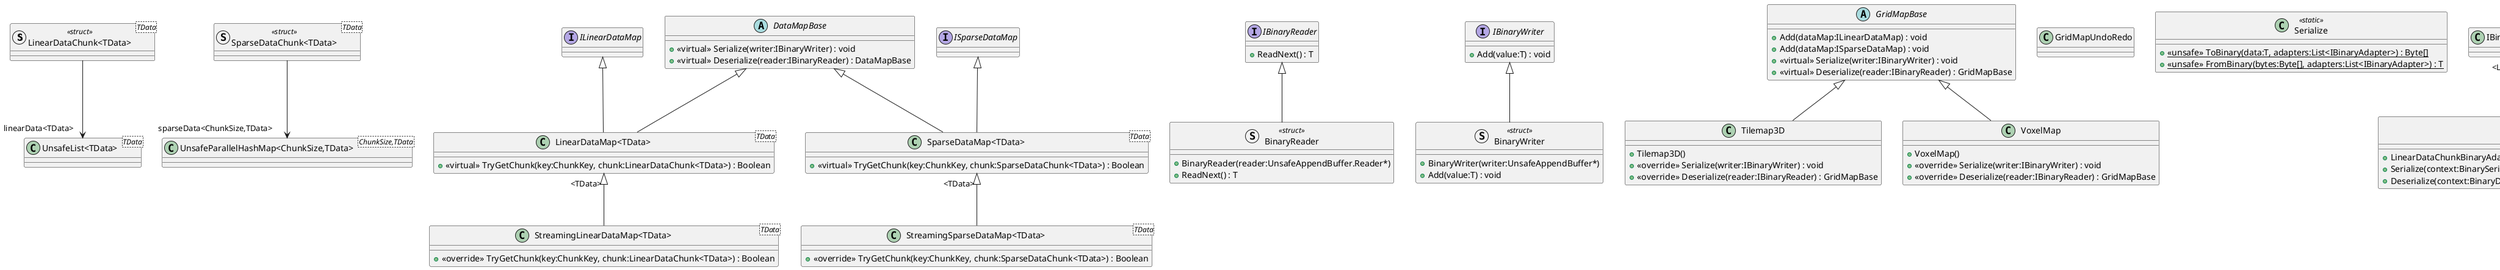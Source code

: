 @startuml
struct "LinearDataChunk<TData>"<TData> <<struct>> {
}
struct "SparseDataChunk<TData>"<TData> <<struct>> {
}
interface ILinearDataMap {
}
interface ISparseDataMap {
}
abstract class DataMapBase {
    + <<virtual>> Serialize(writer:IBinaryWriter) : void
    + <<virtual>> Deserialize(reader:IBinaryReader) : DataMapBase
}
class "LinearDataMap<TData>"<TData> {
    + <<virtual>> TryGetChunk(key:ChunkKey, chunk:LinearDataChunk<TData>) : Boolean
}
class "SparseDataMap<TData>"<TData> {
    + <<virtual>> TryGetChunk(key:ChunkKey, chunk:SparseDataChunk<TData>) : Boolean
}
class "StreamingLinearDataMap<TData>"<TData> {
    + <<override>> TryGetChunk(key:ChunkKey, chunk:LinearDataChunk<TData>) : Boolean
}
class "StreamingSparseDataMap<TData>"<TData> {
    + <<override>> TryGetChunk(key:ChunkKey, chunk:SparseDataChunk<TData>) : Boolean
}
interface IBinaryReader {
    + ReadNext() : T
}
interface IBinaryWriter {
    + Add(value:T) : void
}
abstract class GridMapBase {
    + Add(dataMap:ILinearDataMap) : void
    + Add(dataMap:ISparseDataMap) : void
    + <<virtual>> Serialize(writer:IBinaryWriter) : void
    + <<virtual>> Deserialize(reader:IBinaryReader) : GridMapBase
}
class GridMapUndoRedo {
}
struct BinaryReader <<struct>> {
    + BinaryReader(reader:UnsafeAppendBuffer.Reader*)
    + ReadNext() : T
}
struct BinaryWriter <<struct>> {
    + BinaryWriter(writer:UnsafeAppendBuffer*)
    + Add(value:T) : void
}
class Serialize <<static>> {
    + {static} <<unsafe>> ToBinary(data:T, adapters:List<IBinaryAdapter>) : Byte[]
    + {static} <<unsafe>> FromBinary(bytes:Byte[], adapters:List<IBinaryAdapter>) : T
}
abstract class VersionedBinaryAdapter {
    + VersionedBinaryAdapter(version:Byte)
}
class "LinearDataChunkBinaryAdapter<TData>"<TData> <<sealed>> {
    + LinearDataChunkBinaryAdapter(version:Byte)
    + Serialize(context:BinarySerializationContext<LinearDataChunk<TData>>, value:LinearDataChunk<TData>) : void
    + Deserialize(context:BinaryDeserializationContext<LinearDataChunk<TData>>) : LinearDataChunk<TData>
}
class "SparseDataChunkBinaryAdapter<TData>"<TData> <<sealed>> {
    + SparseDataChunkBinaryAdapter(version:Byte)
    + Serialize(context:BinarySerializationContext<SparseDataChunk<TData>>, value:SparseDataChunk<TData>) : void
    + Deserialize(context:BinaryDeserializationContext<SparseDataChunk<TData>>) : SparseDataChunk<TData>
}
class "DataMapBinaryAdapter<TDataMap>"<TDataMap> <<sealed>> {
    + DataMapBinaryAdapter(version:Byte)
    + <<unsafe>> Serialize(context:BinarySerializationContext<TDataMap>, value:TDataMap) : void
    + <<unsafe>> Deserialize(context:BinaryDeserializationContext<TDataMap>) : TDataMap
}
class "GridMapBaseBinaryAdapter<TGridMap>"<TGridMap> <<sealed>> {
    + GridMapBaseBinaryAdapter(version:Byte)
    + <<unsafe>> Serialize(context:BinarySerializationContext<TGridMap>, value:TGridMap) : void
    + <<unsafe>> Deserialize(context:BinaryDeserializationContext<TGridMap>) : TGridMap
}
struct MyLinearTileData <<struct>> {
}
struct MyNavSparseTileData <<struct>> {
}
struct MyVisSparseTileData <<struct>> {
}
class Tilemap3D {
    + Tilemap3D()
    + <<override>> Serialize(writer:IBinaryWriter) : void
    + <<override>> Deserialize(reader:IBinaryReader) : GridMapBase
}
struct MyLinearVoxelData <<struct>> {
}
struct MySparseVoxelData <<struct>> {
}
class VoxelMap {
    + VoxelMap()
    + <<override>> Serialize(writer:IBinaryWriter) : void
    + <<override>> Deserialize(reader:IBinaryReader) : GridMapBase
}
class "SaveLoadExample<TGridMap,TLinearData,TSparseData>"<TGridMap,TLinearData,TSparseData> <<sealed>> {
    + SerializeGridMap(map:GridMapBase) : Byte[]
    + DeserializeGridMap(bytes:Byte[]) : GridMapBase
}
class "UnsafeList<TData>"<TData> {
}
class "UnsafeParallelHashMap<ChunkSize,TData>"<ChunkSize,TData> {
}
class "IBinaryAdapter<LinearDataChunk<TData>>"<LinearDataChunk<TData>> {
}
class "IBinaryAdapter<SparseDataChunk<TData>>"<SparseDataChunk<TData>> {
}
class "IBinaryAdapter<TDataMap>"<TDataMap> {
}
class "IBinaryAdapter<TGridMap>"<TGridMap> {
}
class "List<IBinaryAdapter>"<IBinaryAdapter> {
}
"LinearDataChunk<TData>" --> "linearData<TData>" "UnsafeList<TData>"
"SparseDataChunk<TData>" --> "sparseData<ChunkSize,TData>" "UnsafeParallelHashMap<ChunkSize,TData>"
DataMapBase <|-- "LinearDataMap<TData>"
ILinearDataMap <|-- "LinearDataMap<TData>"
DataMapBase <|-- "SparseDataMap<TData>"
ISparseDataMap <|-- "SparseDataMap<TData>"
"LinearDataMap<TData>" "<TData>" <|-- "StreamingLinearDataMap<TData>"
"SparseDataMap<TData>" "<TData>" <|-- "StreamingSparseDataMap<TData>"
IBinaryReader <|-- BinaryReader
IBinaryWriter <|-- BinaryWriter
VersionedBinaryAdapter <|-- "LinearDataChunkBinaryAdapter<TData>"
"IBinaryAdapter<LinearDataChunk<TData>>" "<LinearDataChunk<TData>>" <|-- "LinearDataChunkBinaryAdapter<TData>"
VersionedBinaryAdapter <|-- "SparseDataChunkBinaryAdapter<TData>"
"IBinaryAdapter<SparseDataChunk<TData>>" "<SparseDataChunk<TData>>" <|-- "SparseDataChunkBinaryAdapter<TData>"
VersionedBinaryAdapter <|-- "DataMapBinaryAdapter<TDataMap>"
"IBinaryAdapter<TDataMap>" "<TDataMap>" <|-- "DataMapBinaryAdapter<TDataMap>"
VersionedBinaryAdapter <|-- "GridMapBaseBinaryAdapter<TGridMap>"
"IBinaryAdapter<TGridMap>" "<TGridMap>" <|-- "GridMapBaseBinaryAdapter<TGridMap>"
MyLinearTileData --> "TileIndex" UInt16
MyNavSparseTileData --> "NavigationFlags" UInt32
MyNavSparseTileData --> "AIStateFlags" UInt16
MyVisSparseTileData --> "RenderFlags" UInt16
MyVisSparseTileData --> "TileFlags" Byte
GridMapBase <|-- Tilemap3D
MyLinearVoxelData --> "ColorIndex" Byte
MySparseVoxelData --> "InteractionFlags" Byte
MySparseVoxelData --> "RenderFlags" Byte
GridMapBase <|-- VoxelMap
"SaveLoadExample<TGridMap,TLinearData,TSparseData>" --> "GridMapAdapters<IBinaryAdapter>" "List<IBinaryAdapter>"
@enduml
